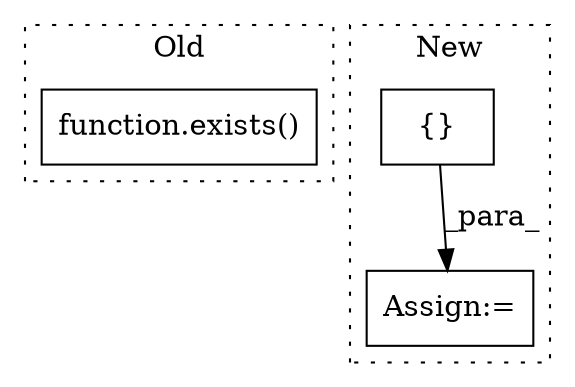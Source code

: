 digraph G {
subgraph cluster0 {
1 [label="function.exists()" a="75" s="5338,5355" l="7,1" shape="box"];
label = "Old";
style="dotted";
}
subgraph cluster1 {
2 [label="{}" a="59" s="5259,5259" l="2,1" shape="box"];
3 [label="Assign:=" a="68" s="5791" l="3" shape="box"];
label = "New";
style="dotted";
}
2 -> 3 [label="_para_"];
}
